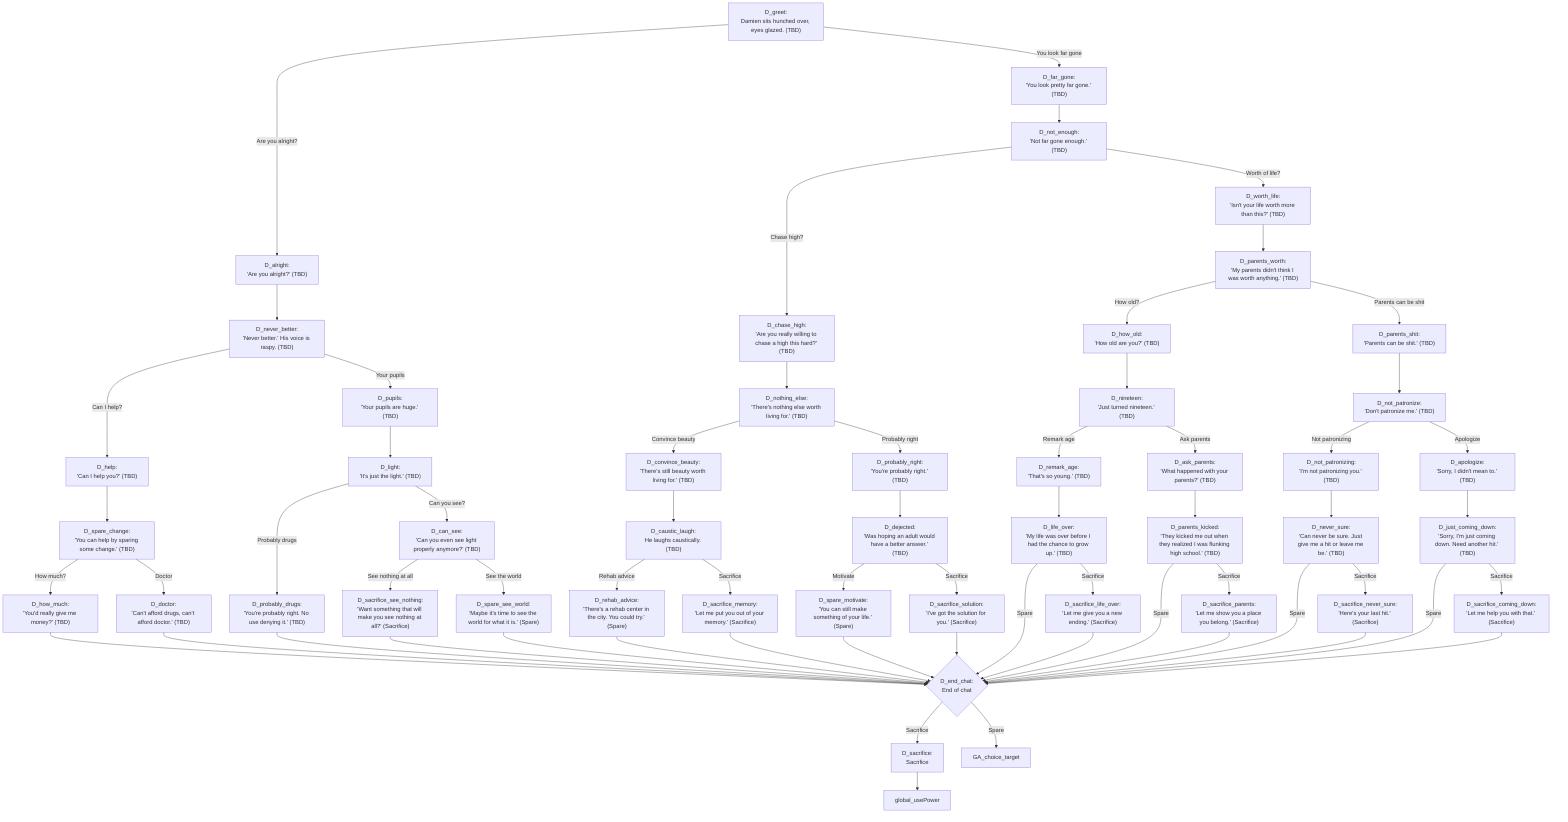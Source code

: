 flowchart TD
direction LR

D_greet["D_greet:<br/>Damien sits hunched over, eyes glazed. (TBD)"] -->|Are you alright?| D_alright
D_greet -->|You look far gone| D_far_gone

%% “Are you alright?” track
D_alright["D_alright:<br/>'Are you alright?' (TBD)"] --> D_never_better
D_never_better["D_never_better:<br/>'Never better.' His voice is raspy. (TBD)"] -->|Can I help?| D_help
D_never_better -->|Your pupils| D_pupils

D_help["D_help:<br/>'Can I help you?' (TBD)"] --> D_spare_change
D_spare_change["D_spare_change:<br/>'You can help by sparing some change.' (TBD)"] -->|How much?| D_how_much
D_spare_change -->|Doctor| D_doctor
D_how_much["D_how_much:<br/>'You'd really give me money?' (TBD)"] --> D_end_chat
D_doctor["D_doctor:<br/>'Can't afford drugs, can't afford doctor.' (TBD)"] --> D_end_chat

D_pupils["D_pupils:<br/>'Your pupils are huge.' (TBD)"] --> D_light
D_light["D_light:<br/>'It's just the light.' (TBD)"] -->|Probably drugs| D_probably_drugs
D_light -->|Can you see?| D_can_see
D_probably_drugs["D_probably_drugs:<br/>'You're probably right. No use denying it.' (TBD)"] --> D_end_chat

D_can_see["D_can_see:<br/>'Can you even see light properly anymore?' (TBD)"] -->|See nothing at all| D_sacrifice_see_nothing
D_can_see -->|See the world| D_spare_see_world
D_sacrifice_see_nothing["D_sacrifice_see_nothing:<br/>'Want something that will make you see nothing at all?' (Sacrifice)"] --> D_end_chat
D_spare_see_world["D_spare_see_world:<br/>'Maybe it's time to see the world for what it is.' (Spare)"] --> D_end_chat

%% “You look far gone” track
D_far_gone["D_far_gone:<br/>'You look pretty far gone.' (TBD)"] --> D_not_enough
D_not_enough["D_not_enough:<br/>'Not far gone enough.' (TBD)"] -->|Chase high?| D_chase_high
D_not_enough -->|Worth of life?| D_worth_life

D_chase_high["D_chase_high:<br/>'Are you really willing to chase a high this hard?' (TBD)"] --> D_nothing_else
D_nothing_else["D_nothing_else:<br/>'There's nothing else worth living for.' (TBD)"] -->|Convince beauty| D_convince_beauty
D_nothing_else -->|Probably right| D_probably_right

D_convince_beauty["D_convince_beauty:<br/>'There's still beauty worth living for.' (TBD)"] --> D_caustic_laugh
D_caustic_laugh["D_caustic_laugh:<br/>He laughs caustically. (TBD)"] -->|Rehab advice| D_rehab_advice
D_caustic_laugh -->|Sacrifice| D_sacrifice_memory
D_rehab_advice["D_rehab_advice:<br/>'There's a rehab center in the city. You could try.' (Spare)"] --> D_end_chat
D_sacrifice_memory["D_sacrifice_memory:<br/>'Let me put you out of your memory.' (Sacrifice)"] --> D_end_chat

D_probably_right["D_probably_right:<br/>'You're probably right.' (TBD)"] --> D_dejected
D_dejected["D_dejected:<br/>'Was hoping an adult would have a better answer.' (TBD)"] -->|Motivate| D_spare_motivate
D_dejected -->|Sacrifice| D_sacrifice_solution
D_spare_motivate["D_spare_motivate:<br/>'You can still make something of your life.' (Spare)"] --> D_end_chat
D_sacrifice_solution["D_sacrifice_solution:<br/>'I've got the solution for you.' (Sacrifice)"] --> D_end_chat

D_worth_life["D_worth_life:<br/>'Isn't your life worth more than this?' (TBD)"] --> D_parents_worth
D_parents_worth["D_parents_worth:<br/>'My parents didn't think I was worth anything.' (TBD)"] -->|How old?| D_how_old
D_parents_worth -->|Parents can be shit| D_parents_shit
D_how_old["D_how_old:<br/>'How old are you?' (TBD)"] --> D_nineteen
D_nineteen["D_nineteen:<br/>'Just turned nineteen.' (TBD)"] -->|Remark age| D_remark_age
D_nineteen -->|Ask parents| D_ask_parents
D_remark_age["D_remark_age:<br/>'That's so young.' (TBD)"] --> D_life_over
D_life_over["D_life_over:<br/>'My life was over before I had the chance to grow up.' (TBD)"] -->|Spare| D_end_chat
D_life_over -->|Sacrifice| D_sacrifice_life_over
D_sacrifice_life_over["D_sacrifice_life_over:<br/>'Let me give you a new ending.' (Sacrifice)"] --> D_end_chat
D_ask_parents["D_ask_parents:<br/>'What happened with your parents?' (TBD)"] --> D_parents_kicked
D_parents_kicked["D_parents_kicked:<br/>'They kicked me out when they realized I was flunking high school.' (TBD)"] -->|Spare| D_end_chat
D_parents_kicked -->|Sacrifice| D_sacrifice_parents
D_sacrifice_parents["D_sacrifice_parents:<br/>'Let me show you a place you belong.' (Sacrifice)"] --> D_end_chat
D_parents_shit["D_parents_shit:<br/>'Parents can be shit.' (TBD)"] --> D_not_patronize
D_not_patronize["D_not_patronize:<br/>'Don't patronize me.' (TBD)"] -->|Not patronizing| D_not_patronizing
D_not_patronize -->|Apologize| D_apologize
D_not_patronizing["D_not_patronizing:<br/>'I'm not patronizing you.' (TBD)"] --> D_never_sure
D_never_sure["D_never_sure:<br/>'Can never be sure. Just give me a hit or leave me be.' (TBD)"] -->|Spare| D_end_chat
D_never_sure -->|Sacrifice| D_sacrifice_never_sure
D_sacrifice_never_sure["D_sacrifice_never_sure:<br/>'Here's your last hit.' (Sacrifice)"] --> D_end_chat
D_apologize["D_apologize:<br/>'Sorry, I didn't mean to.' (TBD)"] --> D_just_coming_down
D_just_coming_down["D_just_coming_down:<br/>'Sorry, I'm just coming down. Need another hit.' (TBD)"] -->|Spare| D_end_chat
D_just_coming_down -->|Sacrifice| D_sacrifice_coming_down
D_sacrifice_coming_down["D_sacrifice_coming_down:<br/>'Let me help you with that.' (Sacrifice)"] --> D_end_chat

D_end_chat{"D_end_chat:<br/>End of chat"} -->|Sacrifice| D_sacrifice
D_end_chat -->|Spare| GA_choice_target

D_sacrifice["D_sacrifice:<br/>Sacrifice"] --> global_usePower